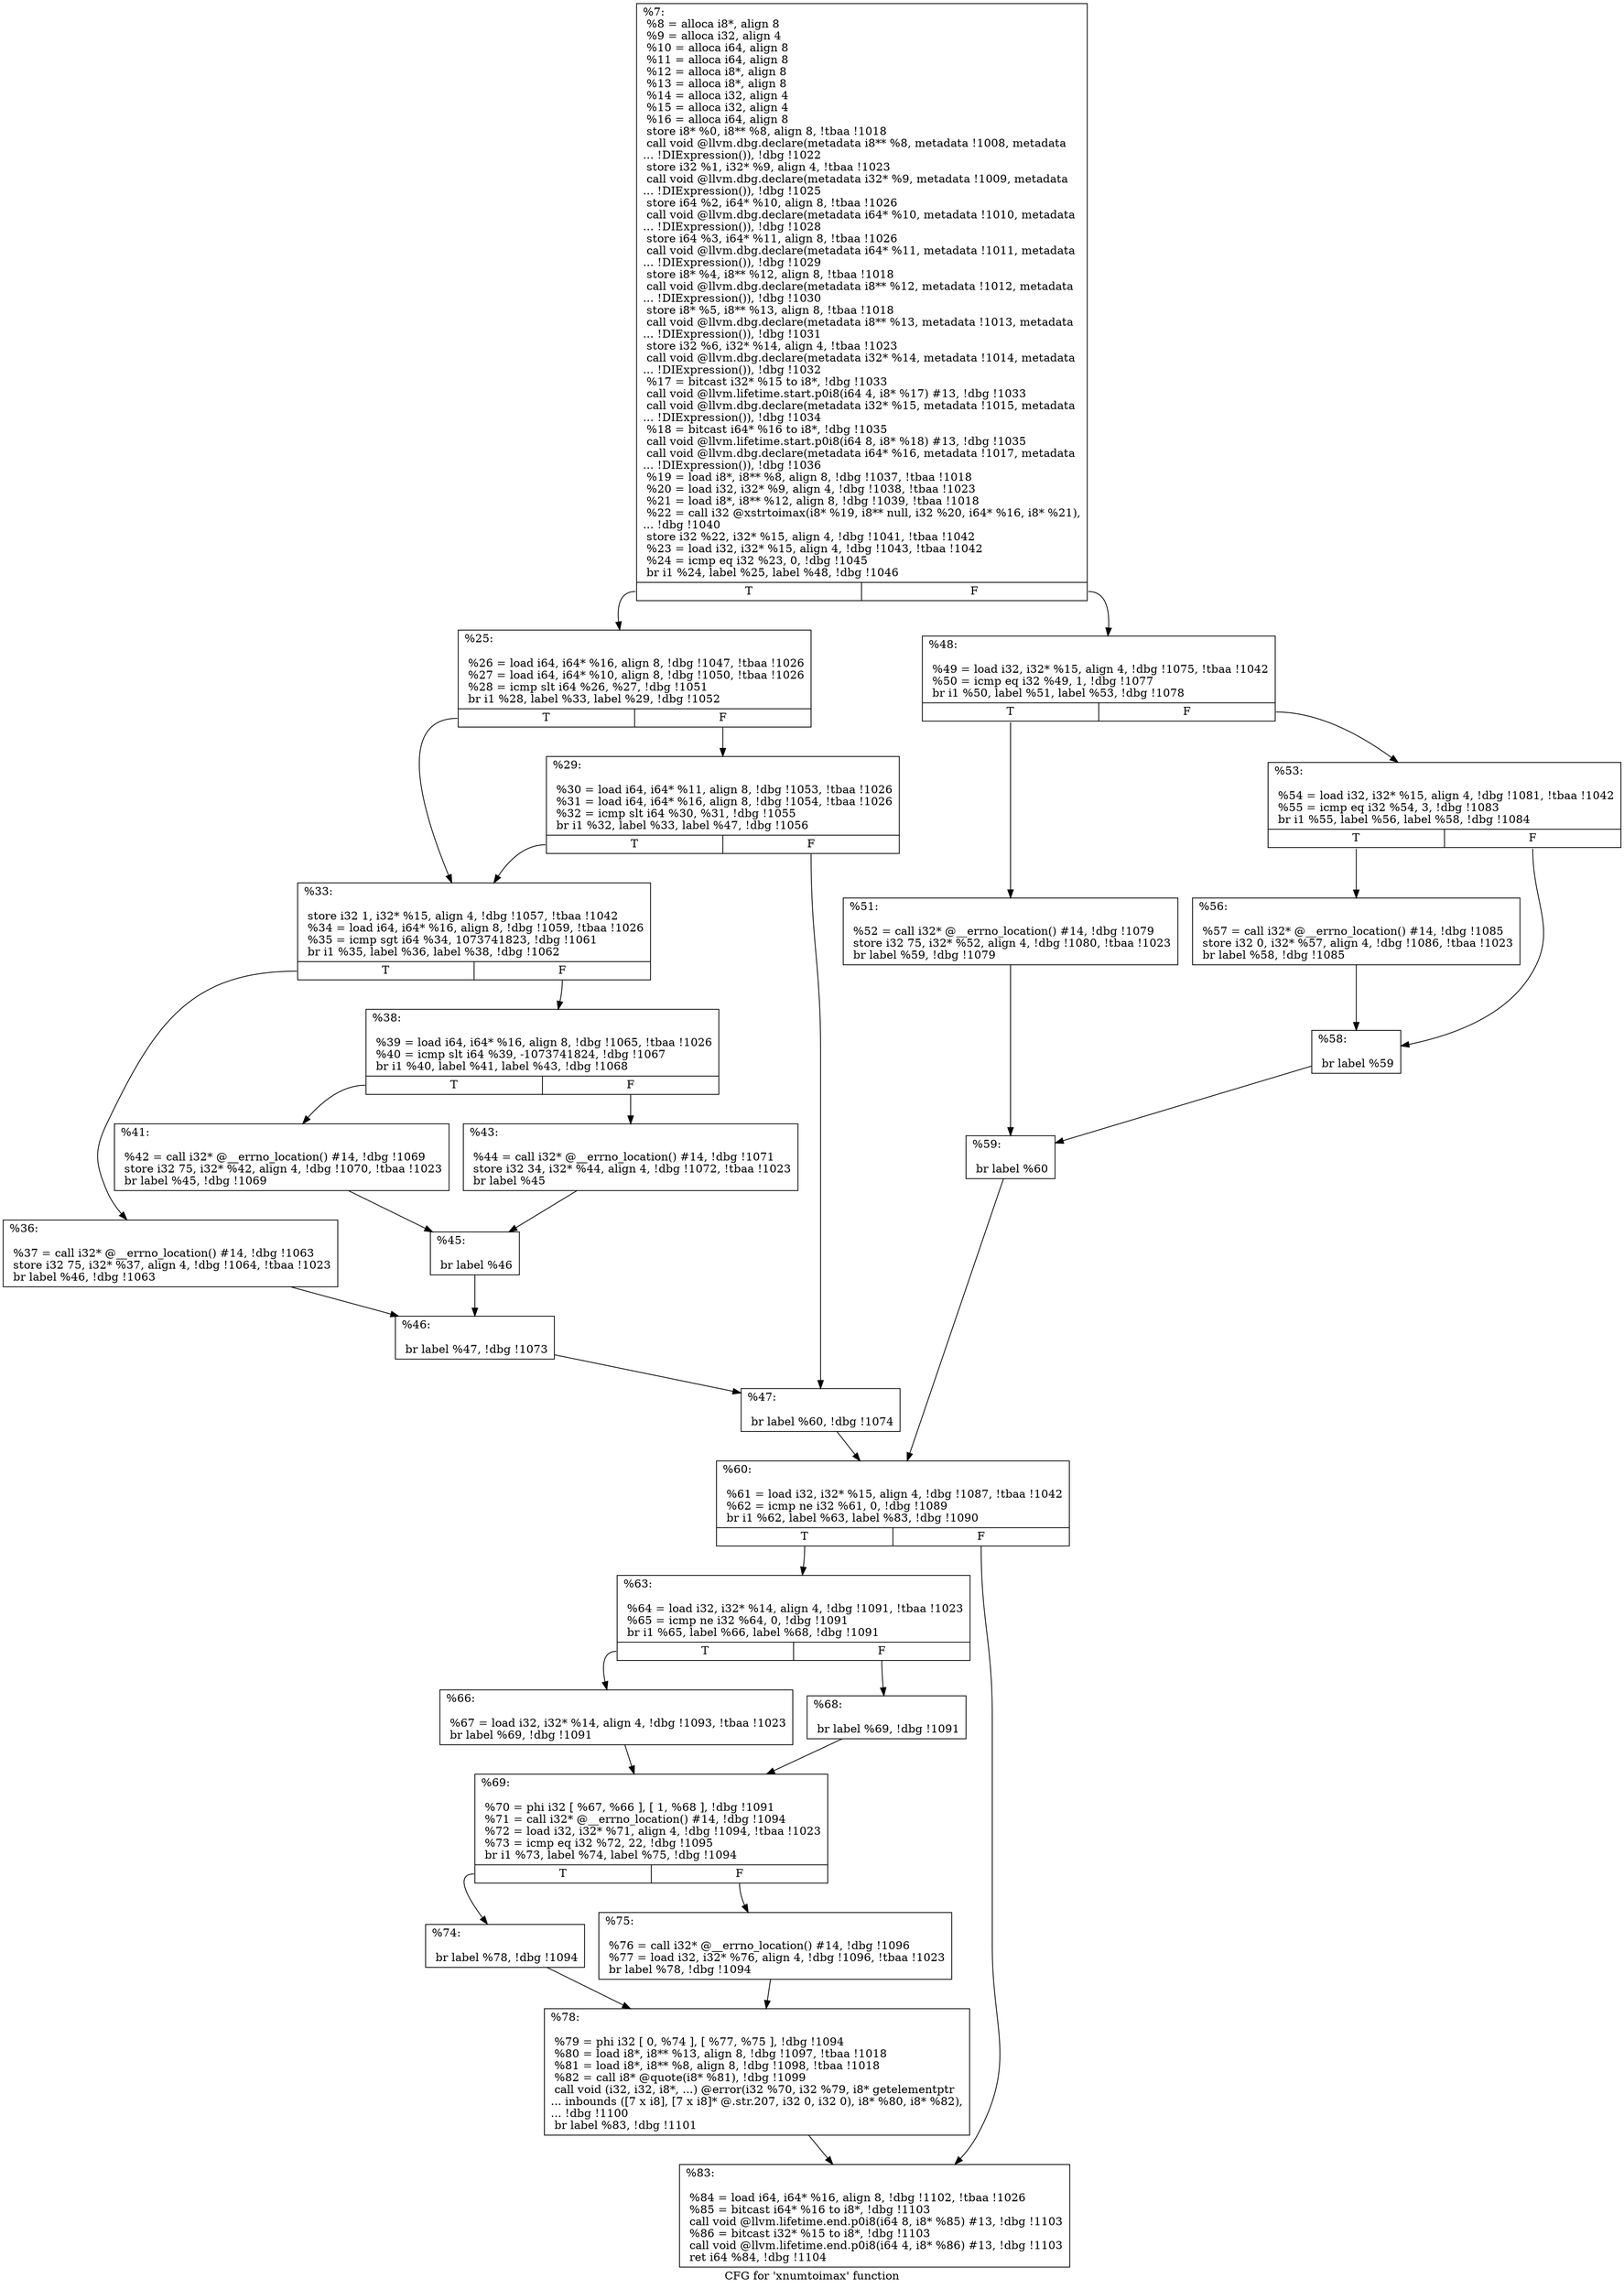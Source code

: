 digraph "CFG for 'xnumtoimax' function" {
	label="CFG for 'xnumtoimax' function";

	Node0x1812960 [shape=record,label="{%7:\l  %8 = alloca i8*, align 8\l  %9 = alloca i32, align 4\l  %10 = alloca i64, align 8\l  %11 = alloca i64, align 8\l  %12 = alloca i8*, align 8\l  %13 = alloca i8*, align 8\l  %14 = alloca i32, align 4\l  %15 = alloca i32, align 4\l  %16 = alloca i64, align 8\l  store i8* %0, i8** %8, align 8, !tbaa !1018\l  call void @llvm.dbg.declare(metadata i8** %8, metadata !1008, metadata\l... !DIExpression()), !dbg !1022\l  store i32 %1, i32* %9, align 4, !tbaa !1023\l  call void @llvm.dbg.declare(metadata i32* %9, metadata !1009, metadata\l... !DIExpression()), !dbg !1025\l  store i64 %2, i64* %10, align 8, !tbaa !1026\l  call void @llvm.dbg.declare(metadata i64* %10, metadata !1010, metadata\l... !DIExpression()), !dbg !1028\l  store i64 %3, i64* %11, align 8, !tbaa !1026\l  call void @llvm.dbg.declare(metadata i64* %11, metadata !1011, metadata\l... !DIExpression()), !dbg !1029\l  store i8* %4, i8** %12, align 8, !tbaa !1018\l  call void @llvm.dbg.declare(metadata i8** %12, metadata !1012, metadata\l... !DIExpression()), !dbg !1030\l  store i8* %5, i8** %13, align 8, !tbaa !1018\l  call void @llvm.dbg.declare(metadata i8** %13, metadata !1013, metadata\l... !DIExpression()), !dbg !1031\l  store i32 %6, i32* %14, align 4, !tbaa !1023\l  call void @llvm.dbg.declare(metadata i32* %14, metadata !1014, metadata\l... !DIExpression()), !dbg !1032\l  %17 = bitcast i32* %15 to i8*, !dbg !1033\l  call void @llvm.lifetime.start.p0i8(i64 4, i8* %17) #13, !dbg !1033\l  call void @llvm.dbg.declare(metadata i32* %15, metadata !1015, metadata\l... !DIExpression()), !dbg !1034\l  %18 = bitcast i64* %16 to i8*, !dbg !1035\l  call void @llvm.lifetime.start.p0i8(i64 8, i8* %18) #13, !dbg !1035\l  call void @llvm.dbg.declare(metadata i64* %16, metadata !1017, metadata\l... !DIExpression()), !dbg !1036\l  %19 = load i8*, i8** %8, align 8, !dbg !1037, !tbaa !1018\l  %20 = load i32, i32* %9, align 4, !dbg !1038, !tbaa !1023\l  %21 = load i8*, i8** %12, align 8, !dbg !1039, !tbaa !1018\l  %22 = call i32 @xstrtoimax(i8* %19, i8** null, i32 %20, i64* %16, i8* %21),\l... !dbg !1040\l  store i32 %22, i32* %15, align 4, !dbg !1041, !tbaa !1042\l  %23 = load i32, i32* %15, align 4, !dbg !1043, !tbaa !1042\l  %24 = icmp eq i32 %23, 0, !dbg !1045\l  br i1 %24, label %25, label %48, !dbg !1046\l|{<s0>T|<s1>F}}"];
	Node0x1812960:s0 -> Node0x1813010;
	Node0x1812960:s1 -> Node0x1813330;
	Node0x1813010 [shape=record,label="{%25:\l\l  %26 = load i64, i64* %16, align 8, !dbg !1047, !tbaa !1026\l  %27 = load i64, i64* %10, align 8, !dbg !1050, !tbaa !1026\l  %28 = icmp slt i64 %26, %27, !dbg !1051\l  br i1 %28, label %33, label %29, !dbg !1052\l|{<s0>T|<s1>F}}"];
	Node0x1813010:s0 -> Node0x18130b0;
	Node0x1813010:s1 -> Node0x1813060;
	Node0x1813060 [shape=record,label="{%29:\l\l  %30 = load i64, i64* %11, align 8, !dbg !1053, !tbaa !1026\l  %31 = load i64, i64* %16, align 8, !dbg !1054, !tbaa !1026\l  %32 = icmp slt i64 %30, %31, !dbg !1055\l  br i1 %32, label %33, label %47, !dbg !1056\l|{<s0>T|<s1>F}}"];
	Node0x1813060:s0 -> Node0x18130b0;
	Node0x1813060:s1 -> Node0x18132e0;
	Node0x18130b0 [shape=record,label="{%33:\l\l  store i32 1, i32* %15, align 4, !dbg !1057, !tbaa !1042\l  %34 = load i64, i64* %16, align 8, !dbg !1059, !tbaa !1026\l  %35 = icmp sgt i64 %34, 1073741823, !dbg !1061\l  br i1 %35, label %36, label %38, !dbg !1062\l|{<s0>T|<s1>F}}"];
	Node0x18130b0:s0 -> Node0x1813100;
	Node0x18130b0:s1 -> Node0x1813150;
	Node0x1813100 [shape=record,label="{%36:\l\l  %37 = call i32* @__errno_location() #14, !dbg !1063\l  store i32 75, i32* %37, align 4, !dbg !1064, !tbaa !1023\l  br label %46, !dbg !1063\l}"];
	Node0x1813100 -> Node0x1813290;
	Node0x1813150 [shape=record,label="{%38:\l\l  %39 = load i64, i64* %16, align 8, !dbg !1065, !tbaa !1026\l  %40 = icmp slt i64 %39, -1073741824, !dbg !1067\l  br i1 %40, label %41, label %43, !dbg !1068\l|{<s0>T|<s1>F}}"];
	Node0x1813150:s0 -> Node0x18131a0;
	Node0x1813150:s1 -> Node0x18131f0;
	Node0x18131a0 [shape=record,label="{%41:\l\l  %42 = call i32* @__errno_location() #14, !dbg !1069\l  store i32 75, i32* %42, align 4, !dbg !1070, !tbaa !1023\l  br label %45, !dbg !1069\l}"];
	Node0x18131a0 -> Node0x1813240;
	Node0x18131f0 [shape=record,label="{%43:\l\l  %44 = call i32* @__errno_location() #14, !dbg !1071\l  store i32 34, i32* %44, align 4, !dbg !1072, !tbaa !1023\l  br label %45\l}"];
	Node0x18131f0 -> Node0x1813240;
	Node0x1813240 [shape=record,label="{%45:\l\l  br label %46\l}"];
	Node0x1813240 -> Node0x1813290;
	Node0x1813290 [shape=record,label="{%46:\l\l  br label %47, !dbg !1073\l}"];
	Node0x1813290 -> Node0x18132e0;
	Node0x18132e0 [shape=record,label="{%47:\l\l  br label %60, !dbg !1074\l}"];
	Node0x18132e0 -> Node0x1813510;
	Node0x1813330 [shape=record,label="{%48:\l\l  %49 = load i32, i32* %15, align 4, !dbg !1075, !tbaa !1042\l  %50 = icmp eq i32 %49, 1, !dbg !1077\l  br i1 %50, label %51, label %53, !dbg !1078\l|{<s0>T|<s1>F}}"];
	Node0x1813330:s0 -> Node0x1813380;
	Node0x1813330:s1 -> Node0x18133d0;
	Node0x1813380 [shape=record,label="{%51:\l\l  %52 = call i32* @__errno_location() #14, !dbg !1079\l  store i32 75, i32* %52, align 4, !dbg !1080, !tbaa !1023\l  br label %59, !dbg !1079\l}"];
	Node0x1813380 -> Node0x18134c0;
	Node0x18133d0 [shape=record,label="{%53:\l\l  %54 = load i32, i32* %15, align 4, !dbg !1081, !tbaa !1042\l  %55 = icmp eq i32 %54, 3, !dbg !1083\l  br i1 %55, label %56, label %58, !dbg !1084\l|{<s0>T|<s1>F}}"];
	Node0x18133d0:s0 -> Node0x1813420;
	Node0x18133d0:s1 -> Node0x1813470;
	Node0x1813420 [shape=record,label="{%56:\l\l  %57 = call i32* @__errno_location() #14, !dbg !1085\l  store i32 0, i32* %57, align 4, !dbg !1086, !tbaa !1023\l  br label %58, !dbg !1085\l}"];
	Node0x1813420 -> Node0x1813470;
	Node0x1813470 [shape=record,label="{%58:\l\l  br label %59\l}"];
	Node0x1813470 -> Node0x18134c0;
	Node0x18134c0 [shape=record,label="{%59:\l\l  br label %60\l}"];
	Node0x18134c0 -> Node0x1813510;
	Node0x1813510 [shape=record,label="{%60:\l\l  %61 = load i32, i32* %15, align 4, !dbg !1087, !tbaa !1042\l  %62 = icmp ne i32 %61, 0, !dbg !1089\l  br i1 %62, label %63, label %83, !dbg !1090\l|{<s0>T|<s1>F}}"];
	Node0x1813510:s0 -> Node0x1813560;
	Node0x1813510:s1 -> Node0x1813790;
	Node0x1813560 [shape=record,label="{%63:\l\l  %64 = load i32, i32* %14, align 4, !dbg !1091, !tbaa !1023\l  %65 = icmp ne i32 %64, 0, !dbg !1091\l  br i1 %65, label %66, label %68, !dbg !1091\l|{<s0>T|<s1>F}}"];
	Node0x1813560:s0 -> Node0x18135b0;
	Node0x1813560:s1 -> Node0x1813600;
	Node0x18135b0 [shape=record,label="{%66:\l\l  %67 = load i32, i32* %14, align 4, !dbg !1093, !tbaa !1023\l  br label %69, !dbg !1091\l}"];
	Node0x18135b0 -> Node0x1813650;
	Node0x1813600 [shape=record,label="{%68:\l\l  br label %69, !dbg !1091\l}"];
	Node0x1813600 -> Node0x1813650;
	Node0x1813650 [shape=record,label="{%69:\l\l  %70 = phi i32 [ %67, %66 ], [ 1, %68 ], !dbg !1091\l  %71 = call i32* @__errno_location() #14, !dbg !1094\l  %72 = load i32, i32* %71, align 4, !dbg !1094, !tbaa !1023\l  %73 = icmp eq i32 %72, 22, !dbg !1095\l  br i1 %73, label %74, label %75, !dbg !1094\l|{<s0>T|<s1>F}}"];
	Node0x1813650:s0 -> Node0x18136a0;
	Node0x1813650:s1 -> Node0x18136f0;
	Node0x18136a0 [shape=record,label="{%74:\l\l  br label %78, !dbg !1094\l}"];
	Node0x18136a0 -> Node0x1813740;
	Node0x18136f0 [shape=record,label="{%75:\l\l  %76 = call i32* @__errno_location() #14, !dbg !1096\l  %77 = load i32, i32* %76, align 4, !dbg !1096, !tbaa !1023\l  br label %78, !dbg !1094\l}"];
	Node0x18136f0 -> Node0x1813740;
	Node0x1813740 [shape=record,label="{%78:\l\l  %79 = phi i32 [ 0, %74 ], [ %77, %75 ], !dbg !1094\l  %80 = load i8*, i8** %13, align 8, !dbg !1097, !tbaa !1018\l  %81 = load i8*, i8** %8, align 8, !dbg !1098, !tbaa !1018\l  %82 = call i8* @quote(i8* %81), !dbg !1099\l  call void (i32, i32, i8*, ...) @error(i32 %70, i32 %79, i8* getelementptr\l... inbounds ([7 x i8], [7 x i8]* @.str.207, i32 0, i32 0), i8* %80, i8* %82),\l... !dbg !1100\l  br label %83, !dbg !1101\l}"];
	Node0x1813740 -> Node0x1813790;
	Node0x1813790 [shape=record,label="{%83:\l\l  %84 = load i64, i64* %16, align 8, !dbg !1102, !tbaa !1026\l  %85 = bitcast i64* %16 to i8*, !dbg !1103\l  call void @llvm.lifetime.end.p0i8(i64 8, i8* %85) #13, !dbg !1103\l  %86 = bitcast i32* %15 to i8*, !dbg !1103\l  call void @llvm.lifetime.end.p0i8(i64 4, i8* %86) #13, !dbg !1103\l  ret i64 %84, !dbg !1104\l}"];
}
